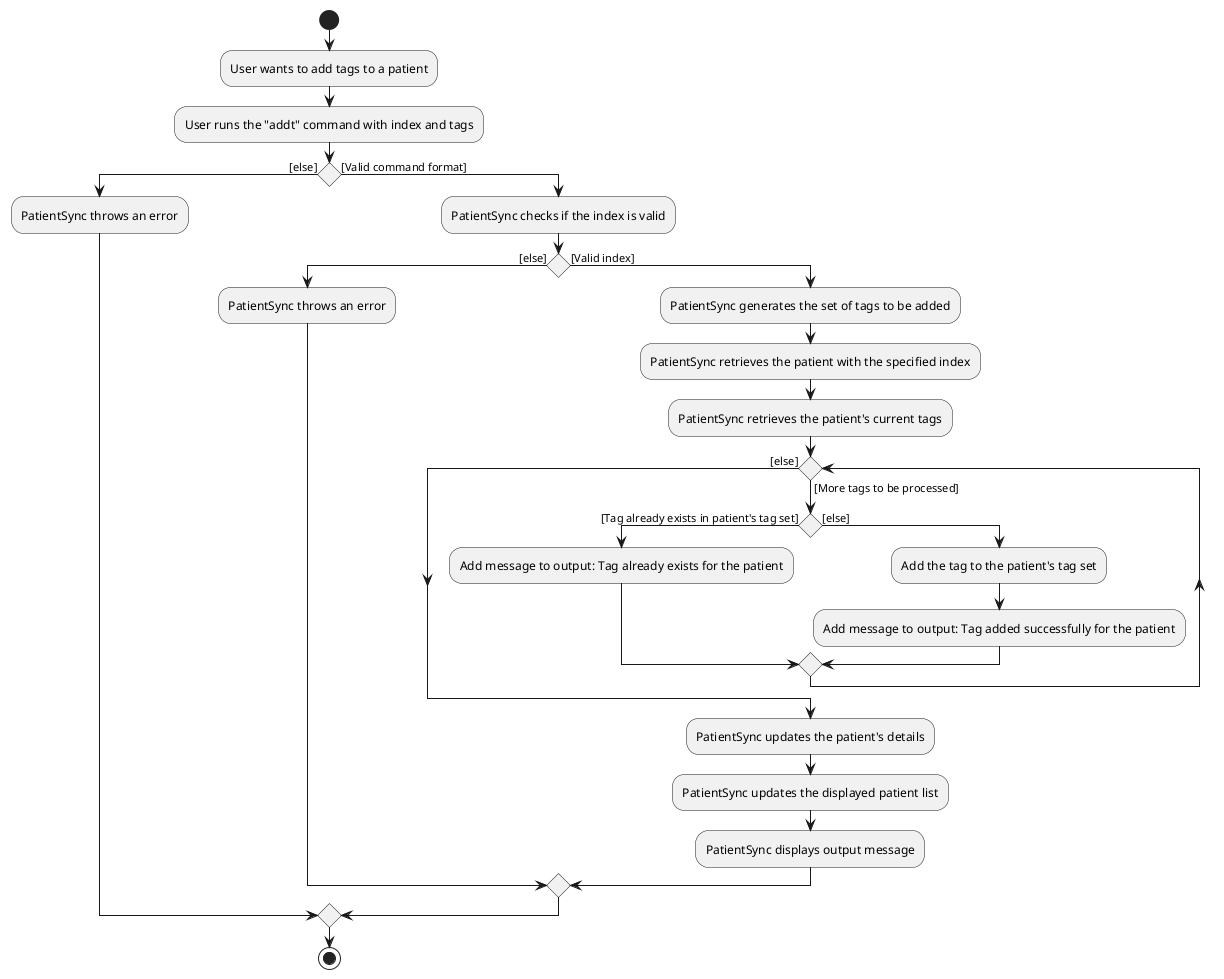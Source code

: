 @startuml
start
:User wants to add tags to a patient;
:User runs the "addt" command with index and tags;
if () then ([else])
    :PatientSync throws an error;
else ([Valid command format])
    :PatientSync checks if the index is valid;
    if () then ([else])
        :PatientSync throws an error;
    else ([Valid index])
        :PatientSync generates the set of tags to be added;
        :PatientSync retrieves the patient with the specified index;
        :PatientSync retrieves the patient's current tags;
        while () is ([More tags to be processed])
            if () then ([Tag already exists in patient's tag set])
                :Add message to output: Tag already exists for the patient;
            else ([else])
                :Add the tag to the patient's tag set;
                :Add message to output: Tag added successfully for the patient;
            endif
        endwhile([else])
        :PatientSync updates the patient's details;
        :PatientSync updates the displayed patient list;
        :PatientSync displays output message;
    endif
endif
stop
@enduml
